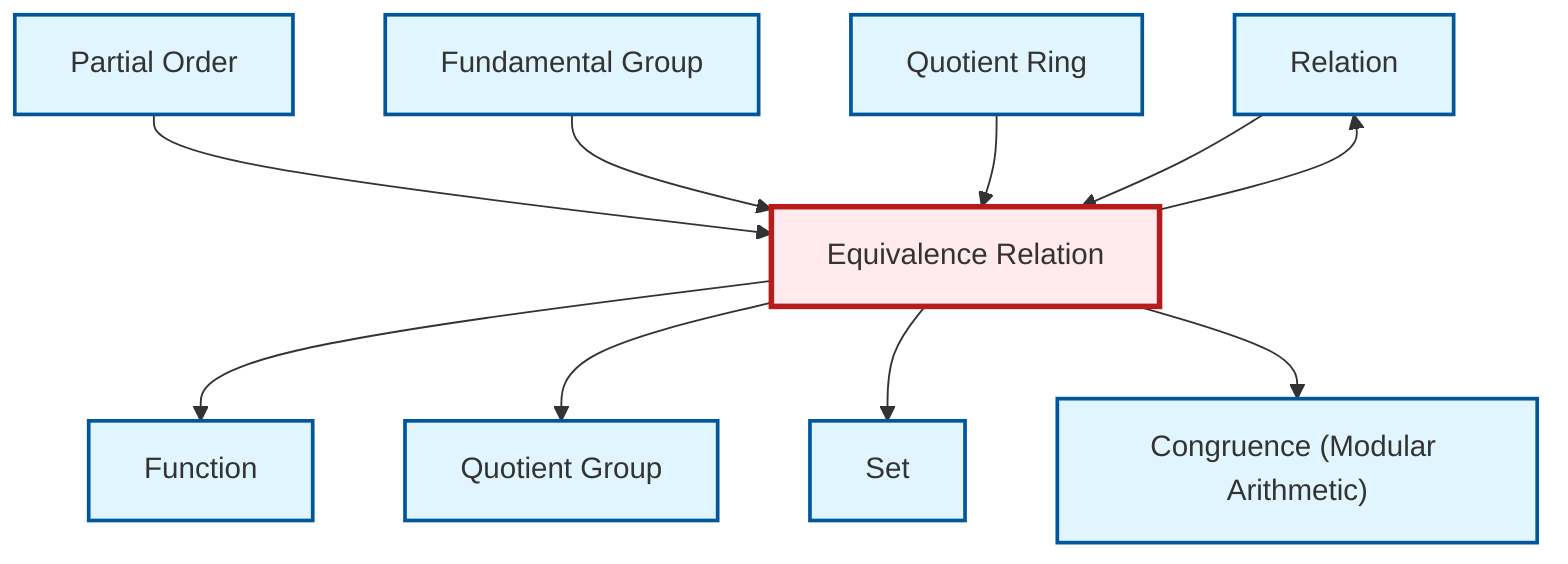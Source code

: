 graph TD
    classDef definition fill:#e1f5fe,stroke:#01579b,stroke-width:2px
    classDef theorem fill:#f3e5f5,stroke:#4a148c,stroke-width:2px
    classDef axiom fill:#fff3e0,stroke:#e65100,stroke-width:2px
    classDef example fill:#e8f5e9,stroke:#1b5e20,stroke-width:2px
    classDef current fill:#ffebee,stroke:#b71c1c,stroke-width:3px
    def-relation["Relation"]:::definition
    def-congruence["Congruence (Modular Arithmetic)"]:::definition
    def-function["Function"]:::definition
    def-quotient-ring["Quotient Ring"]:::definition
    def-fundamental-group["Fundamental Group"]:::definition
    def-set["Set"]:::definition
    def-partial-order["Partial Order"]:::definition
    def-equivalence-relation["Equivalence Relation"]:::definition
    def-quotient-group["Quotient Group"]:::definition
    def-equivalence-relation --> def-function
    def-partial-order --> def-equivalence-relation
    def-fundamental-group --> def-equivalence-relation
    def-equivalence-relation --> def-quotient-group
    def-equivalence-relation --> def-set
    def-quotient-ring --> def-equivalence-relation
    def-relation --> def-equivalence-relation
    def-equivalence-relation --> def-relation
    def-equivalence-relation --> def-congruence
    class def-equivalence-relation current